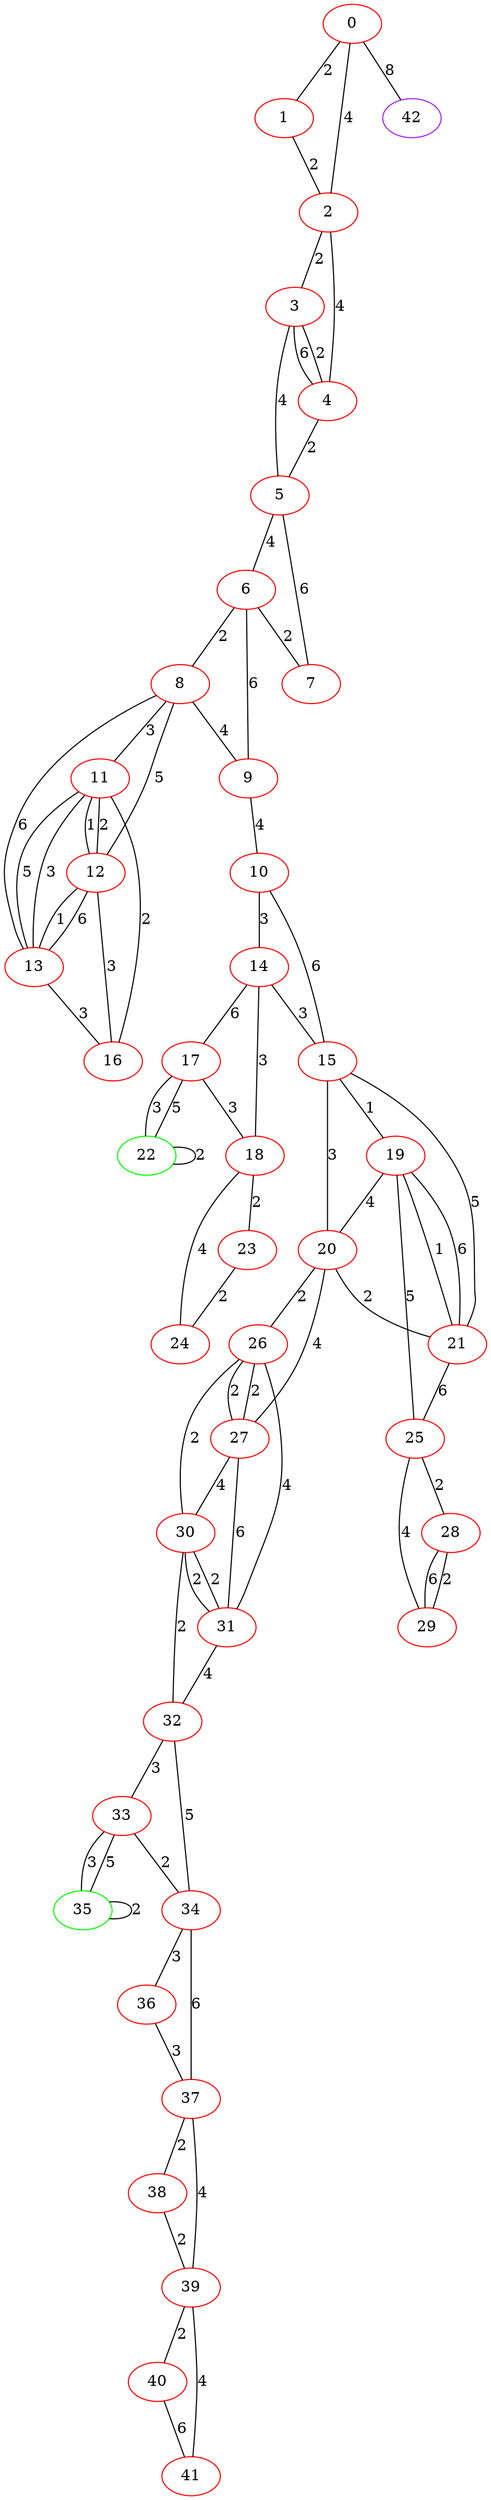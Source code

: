graph "" {
0 [color=red, weight=1];
1 [color=red, weight=1];
2 [color=red, weight=1];
3 [color=red, weight=1];
4 [color=red, weight=1];
5 [color=red, weight=1];
6 [color=red, weight=1];
7 [color=red, weight=1];
8 [color=red, weight=1];
9 [color=red, weight=1];
10 [color=red, weight=1];
11 [color=red, weight=1];
12 [color=red, weight=1];
13 [color=red, weight=1];
14 [color=red, weight=1];
15 [color=red, weight=1];
16 [color=red, weight=1];
17 [color=red, weight=1];
18 [color=red, weight=1];
19 [color=red, weight=1];
20 [color=red, weight=1];
21 [color=red, weight=1];
22 [color=green, weight=2];
23 [color=red, weight=1];
24 [color=red, weight=1];
25 [color=red, weight=1];
26 [color=red, weight=1];
27 [color=red, weight=1];
28 [color=red, weight=1];
29 [color=red, weight=1];
30 [color=red, weight=1];
31 [color=red, weight=1];
32 [color=red, weight=1];
33 [color=red, weight=1];
34 [color=red, weight=1];
35 [color=green, weight=2];
36 [color=red, weight=1];
37 [color=red, weight=1];
38 [color=red, weight=1];
39 [color=red, weight=1];
40 [color=red, weight=1];
41 [color=red, weight=1];
42 [color=purple, weight=4];
0 -- 1  [key=0, label=2];
0 -- 2  [key=0, label=4];
0 -- 42  [key=0, label=8];
1 -- 2  [key=0, label=2];
2 -- 3  [key=0, label=2];
2 -- 4  [key=0, label=4];
3 -- 4  [key=0, label=6];
3 -- 4  [key=1, label=2];
3 -- 5  [key=0, label=4];
4 -- 5  [key=0, label=2];
5 -- 6  [key=0, label=4];
5 -- 7  [key=0, label=6];
6 -- 8  [key=0, label=2];
6 -- 9  [key=0, label=6];
6 -- 7  [key=0, label=2];
8 -- 9  [key=0, label=4];
8 -- 11  [key=0, label=3];
8 -- 12  [key=0, label=5];
8 -- 13  [key=0, label=6];
9 -- 10  [key=0, label=4];
10 -- 14  [key=0, label=3];
10 -- 15  [key=0, label=6];
11 -- 16  [key=0, label=2];
11 -- 12  [key=0, label=2];
11 -- 12  [key=1, label=1];
11 -- 13  [key=0, label=3];
11 -- 13  [key=1, label=5];
12 -- 16  [key=0, label=3];
12 -- 13  [key=0, label=1];
12 -- 13  [key=1, label=6];
13 -- 16  [key=0, label=3];
14 -- 17  [key=0, label=6];
14 -- 18  [key=0, label=3];
14 -- 15  [key=0, label=3];
15 -- 19  [key=0, label=1];
15 -- 20  [key=0, label=3];
15 -- 21  [key=0, label=5];
17 -- 18  [key=0, label=3];
17 -- 22  [key=0, label=5];
17 -- 22  [key=1, label=3];
18 -- 24  [key=0, label=4];
18 -- 23  [key=0, label=2];
19 -- 25  [key=0, label=5];
19 -- 20  [key=0, label=4];
19 -- 21  [key=0, label=1];
19 -- 21  [key=1, label=6];
20 -- 26  [key=0, label=2];
20 -- 27  [key=0, label=4];
20 -- 21  [key=0, label=2];
21 -- 25  [key=0, label=6];
22 -- 22  [key=0, label=2];
23 -- 24  [key=0, label=2];
25 -- 28  [key=0, label=2];
25 -- 29  [key=0, label=4];
26 -- 27  [key=0, label=2];
26 -- 27  [key=1, label=2];
26 -- 30  [key=0, label=2];
26 -- 31  [key=0, label=4];
27 -- 30  [key=0, label=4];
27 -- 31  [key=0, label=6];
28 -- 29  [key=0, label=6];
28 -- 29  [key=1, label=2];
30 -- 32  [key=0, label=2];
30 -- 31  [key=0, label=2];
30 -- 31  [key=1, label=2];
31 -- 32  [key=0, label=4];
32 -- 33  [key=0, label=3];
32 -- 34  [key=0, label=5];
33 -- 34  [key=0, label=2];
33 -- 35  [key=0, label=3];
33 -- 35  [key=1, label=5];
34 -- 36  [key=0, label=3];
34 -- 37  [key=0, label=6];
35 -- 35  [key=0, label=2];
36 -- 37  [key=0, label=3];
37 -- 38  [key=0, label=2];
37 -- 39  [key=0, label=4];
38 -- 39  [key=0, label=2];
39 -- 40  [key=0, label=2];
39 -- 41  [key=0, label=4];
40 -- 41  [key=0, label=6];
}
